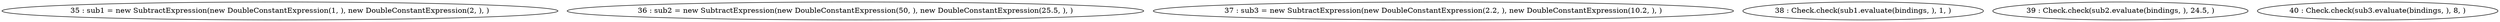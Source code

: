 digraph G {
"35 : sub1 = new SubtractExpression(new DoubleConstantExpression(1, ), new DoubleConstantExpression(2, ), )"
"36 : sub2 = new SubtractExpression(new DoubleConstantExpression(50, ), new DoubleConstantExpression(25.5, ), )"
"37 : sub3 = new SubtractExpression(new DoubleConstantExpression(2.2, ), new DoubleConstantExpression(10.2, ), )"
"38 : Check.check(sub1.evaluate(bindings, ), 1, )"
"39 : Check.check(sub2.evaluate(bindings, ), 24.5, )"
"40 : Check.check(sub3.evaluate(bindings, ), 8, )"
}